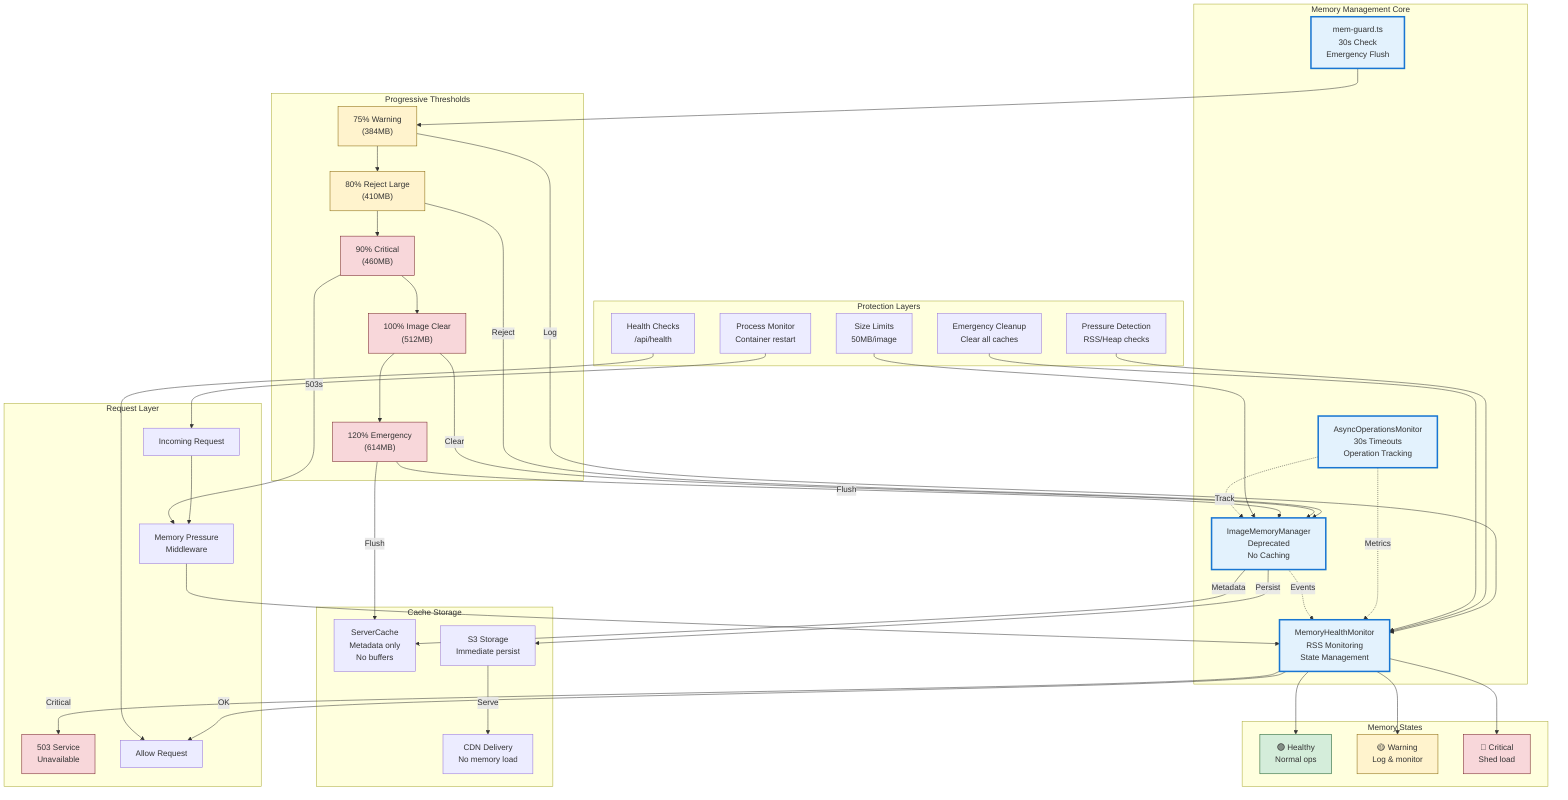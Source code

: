 graph TB
    subgraph "Request Layer"
        REQ[Incoming Request]
        MW["Memory Pressure<br/>Middleware"]
        RESP503["503 Service<br/>Unavailable"]
        ALLOW[Allow Request]
    end

    subgraph "Memory Management Core"
        IMM["ImageMemoryManager<br/>Deprecated<br/>No Caching"]
        MHM["MemoryHealthMonitor<br/>RSS Monitoring<br/>State Management"]
        MG["mem-guard.ts<br/>30s Check<br/>Emergency Flush"]
        AOM["AsyncOperationsMonitor<br/>30s Timeouts<br/>Operation Tracking"]
    end

    subgraph "Progressive Thresholds"
        T1["75% Warning<br/>(384MB)"]
        T2["80% Reject Large<br/>(410MB)"]
        T3["90% Critical<br/>(460MB)"]
        T4["100% Image Clear<br/>(512MB)"]
        T5["120% Emergency<br/>(614MB)"]
    end

    subgraph "Memory States"
        HEALTHY["🟢 Healthy<br/>Normal ops"]
        WARNING["🟡 Warning<br/>Log & monitor"]
        CRITICAL["🔴 Critical<br/>Shed load"]
    end

    subgraph "Cache Storage"
        SC["ServerCache<br/>Metadata only<br/>No buffers"]
        S3["S3 Storage<br/>Immediate persist"]
        CDN["CDN Delivery<br/>No memory load"]
    end

    subgraph "Protection Layers"
        L1["Size Limits<br/>50MB/image"]
        L2["Pressure Detection<br/>RSS/Heap checks"]
        L3["Health Checks<br/>/api/health"]
        L4["Emergency Cleanup<br/>Clear all caches"]
        L5["Process Monitor<br/>Container restart"]
    end

    %% Request flow
    REQ --> MW
    MW --> MHM
    MHM -->|Critical| RESP503
    MHM -->|OK| ALLOW

    %% State transitions
    MHM --> HEALTHY
    MHM --> WARNING
    MHM --> CRITICAL
    
    %% Threshold monitoring
    MG --> T1
    T1 --> T2
    T2 --> T3
    T3 --> T4
    T4 --> T5

    %% Memory pressure actions
    T1 -->|Log| MHM
    T2 -->|Reject| IMM
    T3 -->|503s| MW
    T4 -->|Clear| IMM
    T5 -->|Flush| SC & IMM

    %% Cache flow
    IMM -->|Metadata| SC
    IMM -->|Persist| S3
    S3 -->|Serve| CDN

    %% Protection integration
    L1 --> IMM
    L2 --> MHM
    L3 --> ALLOW
    L4 --> MHM
    L5 --> REQ

    %% Monitoring
    AOM -.->|Track| IMM
    AOM -.->|Metrics| MHM
    IMM -.->|Events| MHM

    %% Styling
    classDef healthy fill:#d4edda,stroke:#155724
    classDef warning fill:#fff3cd,stroke:#856404
    classDef critical fill:#f8d7da,stroke:#721c24
    classDef memory fill:#e3f2fd,stroke:#1976d2,stroke-width:3px
    
    class HEALTHY healthy
    class WARNING,T1,T2 warning
    class CRITICAL,RESP503,T3,T4,T5 critical
    class IMM,MHM,MG,AOM memory